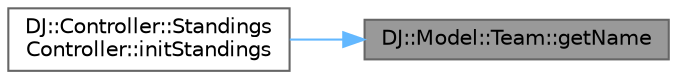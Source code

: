 digraph "DJ::Model::Team::getName"
{
 // LATEX_PDF_SIZE
  bgcolor="transparent";
  edge [fontname=Helvetica,fontsize=10,labelfontname=Helvetica,labelfontsize=10];
  node [fontname=Helvetica,fontsize=10,shape=box,height=0.2,width=0.4];
  rankdir="RL";
  Node1 [id="Node000001",label="DJ::Model::Team::getName",height=0.2,width=0.4,color="gray40", fillcolor="grey60", style="filled", fontcolor="black",tooltip="Returns the name of this team."];
  Node1 -> Node2 [id="edge1_Node000001_Node000002",dir="back",color="steelblue1",style="solid",tooltip=" "];
  Node2 [id="Node000002",label="DJ::Controller::Standings\lController::initStandings",height=0.2,width=0.4,color="grey40", fillcolor="white", style="filled",URL="$class_d_j_1_1_controller_1_1_standings_controller.html#aecc5c574881864e75986268e752c6bbc",tooltip="Initializes the standings."];
}
